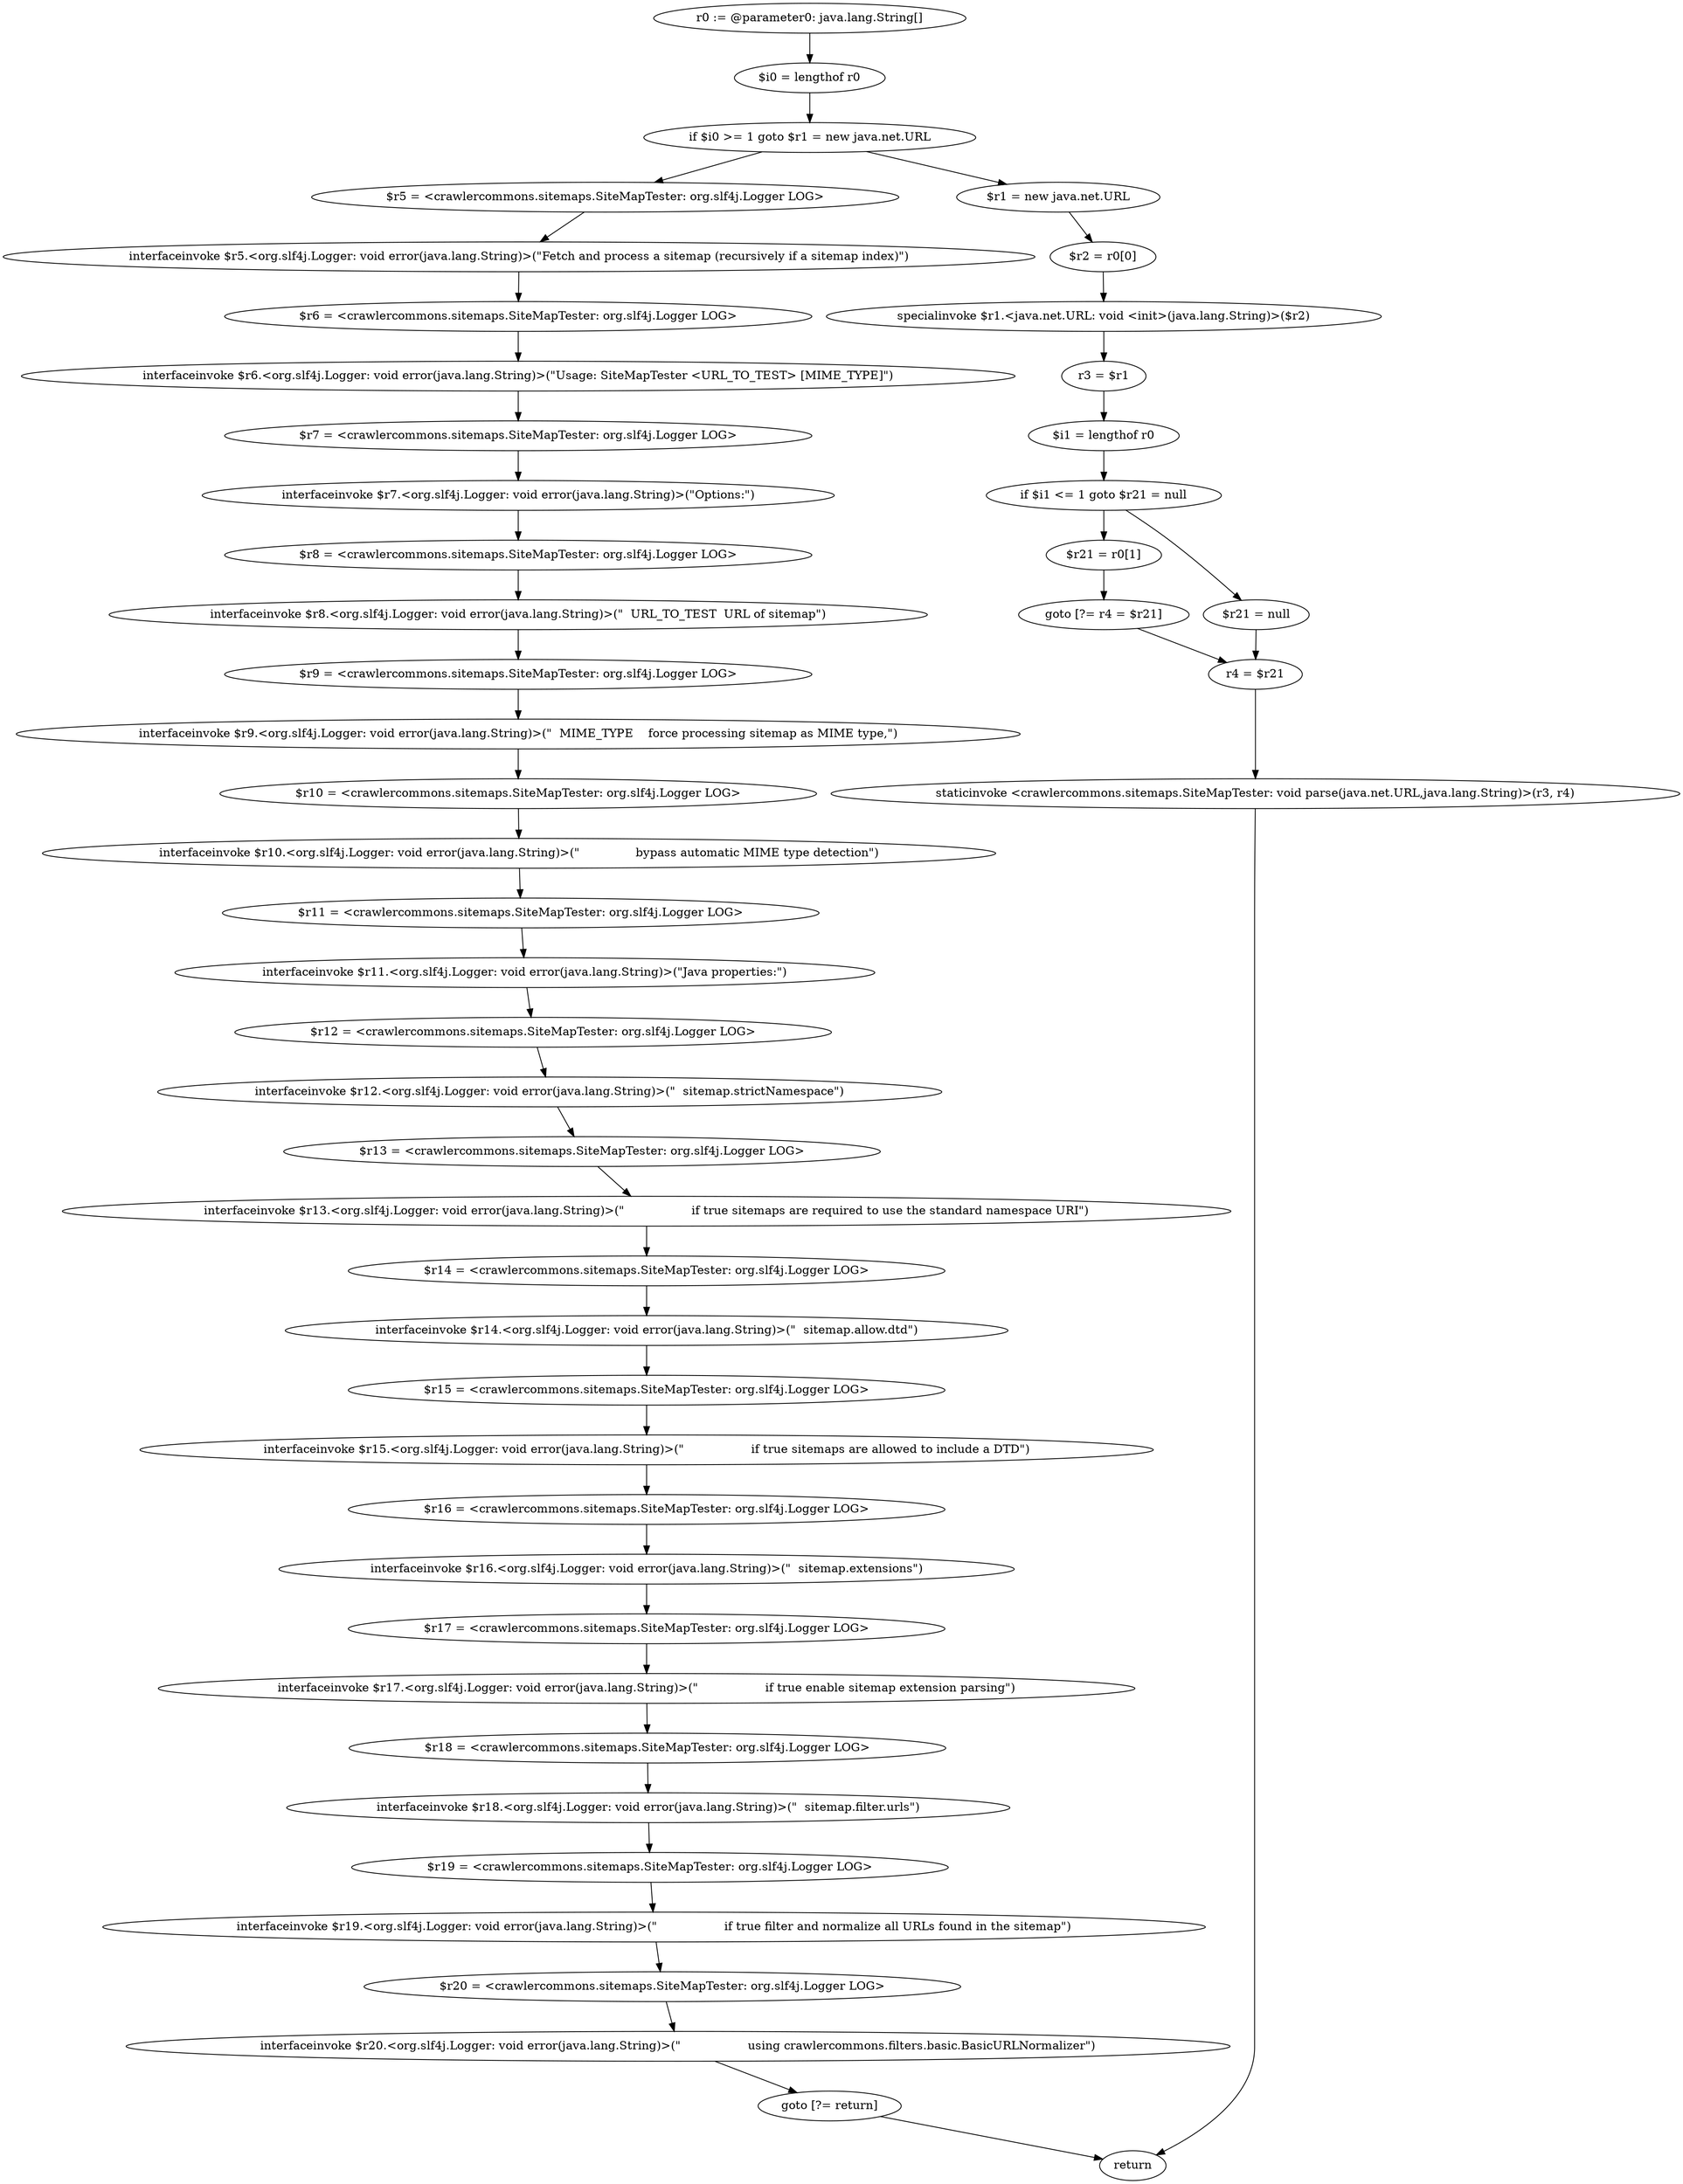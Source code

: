 digraph "unitGraph" {
    "r0 := @parameter0: java.lang.String[]"
    "$i0 = lengthof r0"
    "if $i0 >= 1 goto $r1 = new java.net.URL"
    "$r5 = <crawlercommons.sitemaps.SiteMapTester: org.slf4j.Logger LOG>"
    "interfaceinvoke $r5.<org.slf4j.Logger: void error(java.lang.String)>(\"Fetch and process a sitemap (recursively if a sitemap index)\")"
    "$r6 = <crawlercommons.sitemaps.SiteMapTester: org.slf4j.Logger LOG>"
    "interfaceinvoke $r6.<org.slf4j.Logger: void error(java.lang.String)>(\"Usage: SiteMapTester <URL_TO_TEST> [MIME_TYPE]\")"
    "$r7 = <crawlercommons.sitemaps.SiteMapTester: org.slf4j.Logger LOG>"
    "interfaceinvoke $r7.<org.slf4j.Logger: void error(java.lang.String)>(\"Options:\")"
    "$r8 = <crawlercommons.sitemaps.SiteMapTester: org.slf4j.Logger LOG>"
    "interfaceinvoke $r8.<org.slf4j.Logger: void error(java.lang.String)>(\"  URL_TO_TEST  URL of sitemap\")"
    "$r9 = <crawlercommons.sitemaps.SiteMapTester: org.slf4j.Logger LOG>"
    "interfaceinvoke $r9.<org.slf4j.Logger: void error(java.lang.String)>(\"  MIME_TYPE    force processing sitemap as MIME type,\")"
    "$r10 = <crawlercommons.sitemaps.SiteMapTester: org.slf4j.Logger LOG>"
    "interfaceinvoke $r10.<org.slf4j.Logger: void error(java.lang.String)>(\"               bypass automatic MIME type detection\")"
    "$r11 = <crawlercommons.sitemaps.SiteMapTester: org.slf4j.Logger LOG>"
    "interfaceinvoke $r11.<org.slf4j.Logger: void error(java.lang.String)>(\"Java properties:\")"
    "$r12 = <crawlercommons.sitemaps.SiteMapTester: org.slf4j.Logger LOG>"
    "interfaceinvoke $r12.<org.slf4j.Logger: void error(java.lang.String)>(\"  sitemap.strictNamespace\")"
    "$r13 = <crawlercommons.sitemaps.SiteMapTester: org.slf4j.Logger LOG>"
    "interfaceinvoke $r13.<org.slf4j.Logger: void error(java.lang.String)>(\"                  if true sitemaps are required to use the standard namespace URI\")"
    "$r14 = <crawlercommons.sitemaps.SiteMapTester: org.slf4j.Logger LOG>"
    "interfaceinvoke $r14.<org.slf4j.Logger: void error(java.lang.String)>(\"  sitemap.allow.dtd\")"
    "$r15 = <crawlercommons.sitemaps.SiteMapTester: org.slf4j.Logger LOG>"
    "interfaceinvoke $r15.<org.slf4j.Logger: void error(java.lang.String)>(\"                  if true sitemaps are allowed to include a DTD\")"
    "$r16 = <crawlercommons.sitemaps.SiteMapTester: org.slf4j.Logger LOG>"
    "interfaceinvoke $r16.<org.slf4j.Logger: void error(java.lang.String)>(\"  sitemap.extensions\")"
    "$r17 = <crawlercommons.sitemaps.SiteMapTester: org.slf4j.Logger LOG>"
    "interfaceinvoke $r17.<org.slf4j.Logger: void error(java.lang.String)>(\"                  if true enable sitemap extension parsing\")"
    "$r18 = <crawlercommons.sitemaps.SiteMapTester: org.slf4j.Logger LOG>"
    "interfaceinvoke $r18.<org.slf4j.Logger: void error(java.lang.String)>(\"  sitemap.filter.urls\")"
    "$r19 = <crawlercommons.sitemaps.SiteMapTester: org.slf4j.Logger LOG>"
    "interfaceinvoke $r19.<org.slf4j.Logger: void error(java.lang.String)>(\"                  if true filter and normalize all URLs found in the sitemap\")"
    "$r20 = <crawlercommons.sitemaps.SiteMapTester: org.slf4j.Logger LOG>"
    "interfaceinvoke $r20.<org.slf4j.Logger: void error(java.lang.String)>(\"                  using crawlercommons.filters.basic.BasicURLNormalizer\")"
    "goto [?= return]"
    "$r1 = new java.net.URL"
    "$r2 = r0[0]"
    "specialinvoke $r1.<java.net.URL: void <init>(java.lang.String)>($r2)"
    "r3 = $r1"
    "$i1 = lengthof r0"
    "if $i1 <= 1 goto $r21 = null"
    "$r21 = r0[1]"
    "goto [?= r4 = $r21]"
    "$r21 = null"
    "r4 = $r21"
    "staticinvoke <crawlercommons.sitemaps.SiteMapTester: void parse(java.net.URL,java.lang.String)>(r3, r4)"
    "return"
    "r0 := @parameter0: java.lang.String[]"->"$i0 = lengthof r0";
    "$i0 = lengthof r0"->"if $i0 >= 1 goto $r1 = new java.net.URL";
    "if $i0 >= 1 goto $r1 = new java.net.URL"->"$r5 = <crawlercommons.sitemaps.SiteMapTester: org.slf4j.Logger LOG>";
    "if $i0 >= 1 goto $r1 = new java.net.URL"->"$r1 = new java.net.URL";
    "$r5 = <crawlercommons.sitemaps.SiteMapTester: org.slf4j.Logger LOG>"->"interfaceinvoke $r5.<org.slf4j.Logger: void error(java.lang.String)>(\"Fetch and process a sitemap (recursively if a sitemap index)\")";
    "interfaceinvoke $r5.<org.slf4j.Logger: void error(java.lang.String)>(\"Fetch and process a sitemap (recursively if a sitemap index)\")"->"$r6 = <crawlercommons.sitemaps.SiteMapTester: org.slf4j.Logger LOG>";
    "$r6 = <crawlercommons.sitemaps.SiteMapTester: org.slf4j.Logger LOG>"->"interfaceinvoke $r6.<org.slf4j.Logger: void error(java.lang.String)>(\"Usage: SiteMapTester <URL_TO_TEST> [MIME_TYPE]\")";
    "interfaceinvoke $r6.<org.slf4j.Logger: void error(java.lang.String)>(\"Usage: SiteMapTester <URL_TO_TEST> [MIME_TYPE]\")"->"$r7 = <crawlercommons.sitemaps.SiteMapTester: org.slf4j.Logger LOG>";
    "$r7 = <crawlercommons.sitemaps.SiteMapTester: org.slf4j.Logger LOG>"->"interfaceinvoke $r7.<org.slf4j.Logger: void error(java.lang.String)>(\"Options:\")";
    "interfaceinvoke $r7.<org.slf4j.Logger: void error(java.lang.String)>(\"Options:\")"->"$r8 = <crawlercommons.sitemaps.SiteMapTester: org.slf4j.Logger LOG>";
    "$r8 = <crawlercommons.sitemaps.SiteMapTester: org.slf4j.Logger LOG>"->"interfaceinvoke $r8.<org.slf4j.Logger: void error(java.lang.String)>(\"  URL_TO_TEST  URL of sitemap\")";
    "interfaceinvoke $r8.<org.slf4j.Logger: void error(java.lang.String)>(\"  URL_TO_TEST  URL of sitemap\")"->"$r9 = <crawlercommons.sitemaps.SiteMapTester: org.slf4j.Logger LOG>";
    "$r9 = <crawlercommons.sitemaps.SiteMapTester: org.slf4j.Logger LOG>"->"interfaceinvoke $r9.<org.slf4j.Logger: void error(java.lang.String)>(\"  MIME_TYPE    force processing sitemap as MIME type,\")";
    "interfaceinvoke $r9.<org.slf4j.Logger: void error(java.lang.String)>(\"  MIME_TYPE    force processing sitemap as MIME type,\")"->"$r10 = <crawlercommons.sitemaps.SiteMapTester: org.slf4j.Logger LOG>";
    "$r10 = <crawlercommons.sitemaps.SiteMapTester: org.slf4j.Logger LOG>"->"interfaceinvoke $r10.<org.slf4j.Logger: void error(java.lang.String)>(\"               bypass automatic MIME type detection\")";
    "interfaceinvoke $r10.<org.slf4j.Logger: void error(java.lang.String)>(\"               bypass automatic MIME type detection\")"->"$r11 = <crawlercommons.sitemaps.SiteMapTester: org.slf4j.Logger LOG>";
    "$r11 = <crawlercommons.sitemaps.SiteMapTester: org.slf4j.Logger LOG>"->"interfaceinvoke $r11.<org.slf4j.Logger: void error(java.lang.String)>(\"Java properties:\")";
    "interfaceinvoke $r11.<org.slf4j.Logger: void error(java.lang.String)>(\"Java properties:\")"->"$r12 = <crawlercommons.sitemaps.SiteMapTester: org.slf4j.Logger LOG>";
    "$r12 = <crawlercommons.sitemaps.SiteMapTester: org.slf4j.Logger LOG>"->"interfaceinvoke $r12.<org.slf4j.Logger: void error(java.lang.String)>(\"  sitemap.strictNamespace\")";
    "interfaceinvoke $r12.<org.slf4j.Logger: void error(java.lang.String)>(\"  sitemap.strictNamespace\")"->"$r13 = <crawlercommons.sitemaps.SiteMapTester: org.slf4j.Logger LOG>";
    "$r13 = <crawlercommons.sitemaps.SiteMapTester: org.slf4j.Logger LOG>"->"interfaceinvoke $r13.<org.slf4j.Logger: void error(java.lang.String)>(\"                  if true sitemaps are required to use the standard namespace URI\")";
    "interfaceinvoke $r13.<org.slf4j.Logger: void error(java.lang.String)>(\"                  if true sitemaps are required to use the standard namespace URI\")"->"$r14 = <crawlercommons.sitemaps.SiteMapTester: org.slf4j.Logger LOG>";
    "$r14 = <crawlercommons.sitemaps.SiteMapTester: org.slf4j.Logger LOG>"->"interfaceinvoke $r14.<org.slf4j.Logger: void error(java.lang.String)>(\"  sitemap.allow.dtd\")";
    "interfaceinvoke $r14.<org.slf4j.Logger: void error(java.lang.String)>(\"  sitemap.allow.dtd\")"->"$r15 = <crawlercommons.sitemaps.SiteMapTester: org.slf4j.Logger LOG>";
    "$r15 = <crawlercommons.sitemaps.SiteMapTester: org.slf4j.Logger LOG>"->"interfaceinvoke $r15.<org.slf4j.Logger: void error(java.lang.String)>(\"                  if true sitemaps are allowed to include a DTD\")";
    "interfaceinvoke $r15.<org.slf4j.Logger: void error(java.lang.String)>(\"                  if true sitemaps are allowed to include a DTD\")"->"$r16 = <crawlercommons.sitemaps.SiteMapTester: org.slf4j.Logger LOG>";
    "$r16 = <crawlercommons.sitemaps.SiteMapTester: org.slf4j.Logger LOG>"->"interfaceinvoke $r16.<org.slf4j.Logger: void error(java.lang.String)>(\"  sitemap.extensions\")";
    "interfaceinvoke $r16.<org.slf4j.Logger: void error(java.lang.String)>(\"  sitemap.extensions\")"->"$r17 = <crawlercommons.sitemaps.SiteMapTester: org.slf4j.Logger LOG>";
    "$r17 = <crawlercommons.sitemaps.SiteMapTester: org.slf4j.Logger LOG>"->"interfaceinvoke $r17.<org.slf4j.Logger: void error(java.lang.String)>(\"                  if true enable sitemap extension parsing\")";
    "interfaceinvoke $r17.<org.slf4j.Logger: void error(java.lang.String)>(\"                  if true enable sitemap extension parsing\")"->"$r18 = <crawlercommons.sitemaps.SiteMapTester: org.slf4j.Logger LOG>";
    "$r18 = <crawlercommons.sitemaps.SiteMapTester: org.slf4j.Logger LOG>"->"interfaceinvoke $r18.<org.slf4j.Logger: void error(java.lang.String)>(\"  sitemap.filter.urls\")";
    "interfaceinvoke $r18.<org.slf4j.Logger: void error(java.lang.String)>(\"  sitemap.filter.urls\")"->"$r19 = <crawlercommons.sitemaps.SiteMapTester: org.slf4j.Logger LOG>";
    "$r19 = <crawlercommons.sitemaps.SiteMapTester: org.slf4j.Logger LOG>"->"interfaceinvoke $r19.<org.slf4j.Logger: void error(java.lang.String)>(\"                  if true filter and normalize all URLs found in the sitemap\")";
    "interfaceinvoke $r19.<org.slf4j.Logger: void error(java.lang.String)>(\"                  if true filter and normalize all URLs found in the sitemap\")"->"$r20 = <crawlercommons.sitemaps.SiteMapTester: org.slf4j.Logger LOG>";
    "$r20 = <crawlercommons.sitemaps.SiteMapTester: org.slf4j.Logger LOG>"->"interfaceinvoke $r20.<org.slf4j.Logger: void error(java.lang.String)>(\"                  using crawlercommons.filters.basic.BasicURLNormalizer\")";
    "interfaceinvoke $r20.<org.slf4j.Logger: void error(java.lang.String)>(\"                  using crawlercommons.filters.basic.BasicURLNormalizer\")"->"goto [?= return]";
    "goto [?= return]"->"return";
    "$r1 = new java.net.URL"->"$r2 = r0[0]";
    "$r2 = r0[0]"->"specialinvoke $r1.<java.net.URL: void <init>(java.lang.String)>($r2)";
    "specialinvoke $r1.<java.net.URL: void <init>(java.lang.String)>($r2)"->"r3 = $r1";
    "r3 = $r1"->"$i1 = lengthof r0";
    "$i1 = lengthof r0"->"if $i1 <= 1 goto $r21 = null";
    "if $i1 <= 1 goto $r21 = null"->"$r21 = r0[1]";
    "if $i1 <= 1 goto $r21 = null"->"$r21 = null";
    "$r21 = r0[1]"->"goto [?= r4 = $r21]";
    "goto [?= r4 = $r21]"->"r4 = $r21";
    "$r21 = null"->"r4 = $r21";
    "r4 = $r21"->"staticinvoke <crawlercommons.sitemaps.SiteMapTester: void parse(java.net.URL,java.lang.String)>(r3, r4)";
    "staticinvoke <crawlercommons.sitemaps.SiteMapTester: void parse(java.net.URL,java.lang.String)>(r3, r4)"->"return";
}
